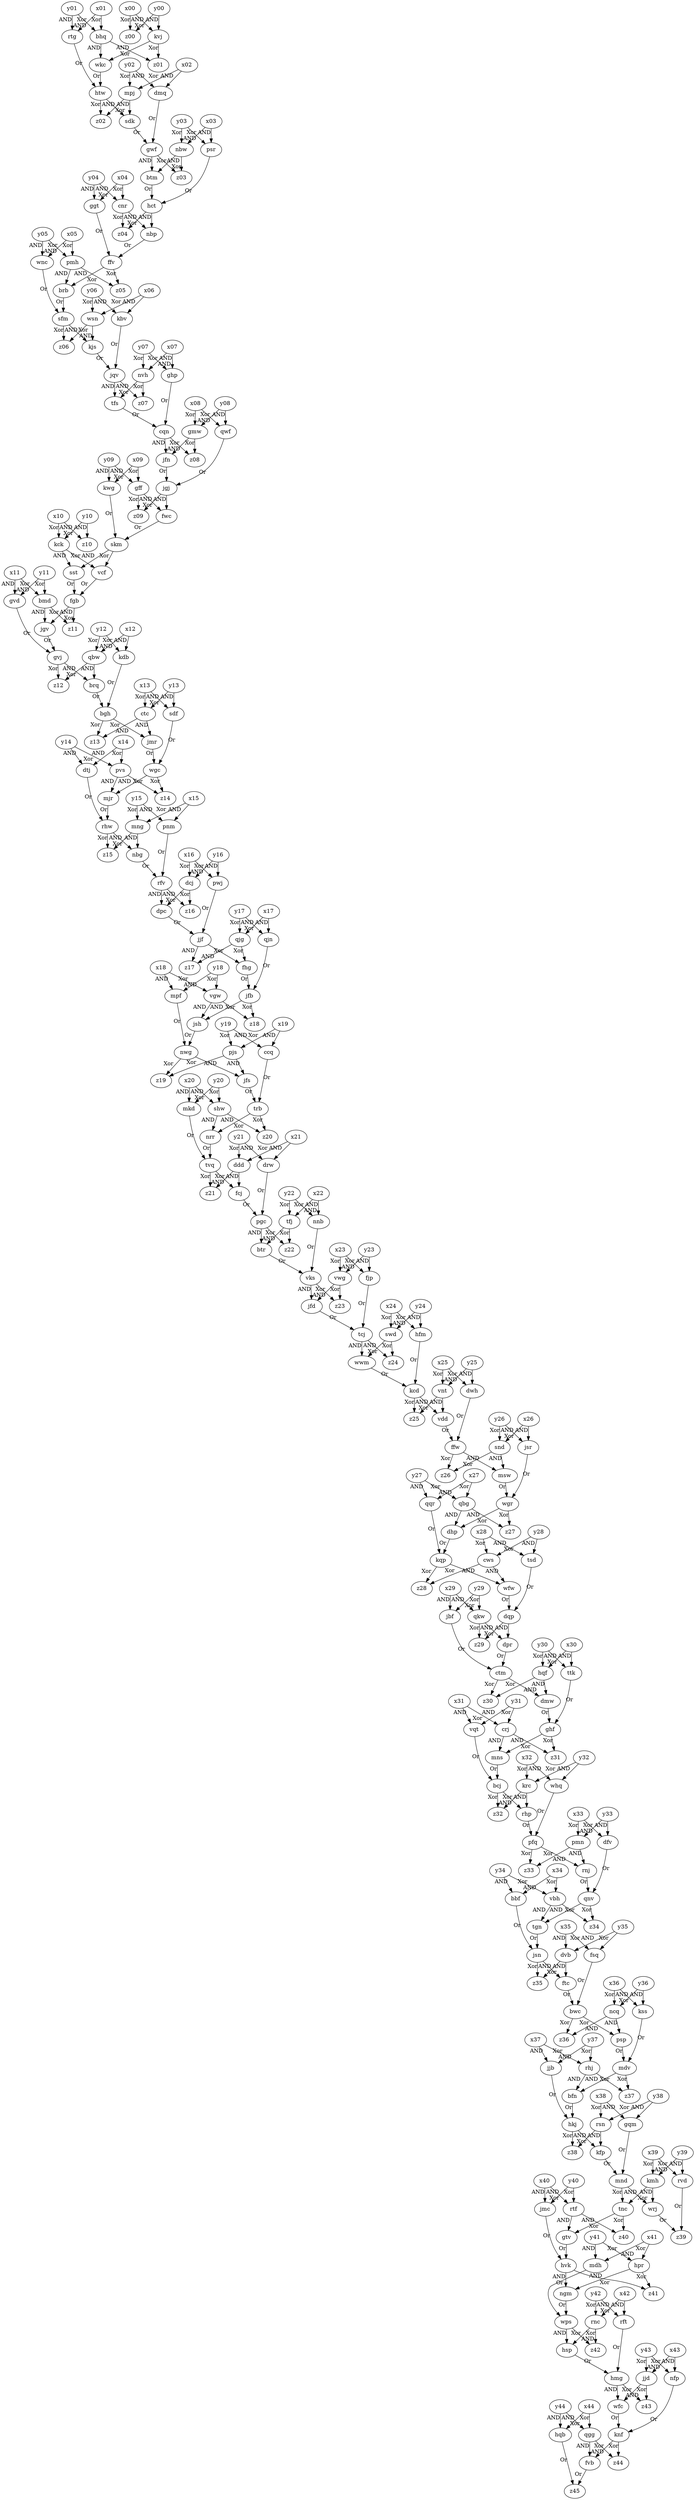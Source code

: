 digraph {
  hvk, hpr -> z41 [xlabel=Xor]
  y27, x27 -> qqr [xlabel=AND]
  sfm, wsn -> z06 [xlabel=Xor]
  fvb, hqb -> z45 [xlabel=Or]
  x15, y15 -> mng [xlabel=Xor]
  pvs, wgc -> mjr [xlabel=AND]
  dpc, pwj -> jjf [xlabel=Or]
  jsn, dvb -> ftc [xlabel=AND]
  x13, y13 -> sdf [xlabel=AND]
  dvb, jsn -> z35 [xlabel=Xor]
  rvd, wrj -> z39 [xlabel=Or]
  hmg, jjd -> z43 [xlabel=Xor]
  krc, bcj -> rhp [xlabel=AND]
  cnr, hct -> z04 [xlabel=Xor]
  tsd, wfw -> dqp [xlabel=Or]
  y35, x35 -> fsq [xlabel=Xor]
  x07, y07 -> nvh [xlabel=Xor]
  y23, x23 -> fjp [xlabel=AND]
  qjn, fhg -> jfb [xlabel=Or]
  x43, y43 -> jjd [xlabel=Xor]
  wps, rnc -> z42 [xlabel=Xor]
  qkw, dqp -> z29 [xlabel=Xor]
  x02, y02 -> dmq [xlabel=AND]
  qjg, jjf -> z17 [xlabel=AND]
  x20, y20 -> shw [xlabel=Xor]
  kwg, fwc -> skm [xlabel=Or]
  gmw, cqn -> z08 [xlabel=Xor]
  x19, y19 -> pjs [xlabel=Xor]
  x08, y08 -> qwf [xlabel=AND]
  wsn, sfm -> kjs [xlabel=AND]
  x00, y00 -> z00 [xlabel=Xor]
  brb, wnc -> sfm [xlabel=Or]
  x27, y27 -> qbg [xlabel=Xor]
  y19, x19 -> ccq [xlabel=AND]
  pmn, pfq -> rnj [xlabel=AND]
  x17, y17 -> qjg [xlabel=Xor]
  gvj, qbw -> brq [xlabel=AND]
  y28, x28 -> cws [xlabel=Xor]
  htw, mpj -> sdk [xlabel=AND]
  vks, vwg -> z23 [xlabel=Xor]
  y24, x24 -> swd [xlabel=Xor]
  qqr, dhp -> kqp [xlabel=Or]
  bgh, ctc -> z13 [xlabel=Xor]
  x09, y09 -> kwg [xlabel=AND]
  ctc, bgh -> jmr [xlabel=AND]
  crj, ghf -> mns [xlabel=AND]
  dcj, rfv -> z16 [xlabel=Xor]
  hfm, wwm -> kcd [xlabel=Or]
  hvk, hpr -> ngm [xlabel=AND]
  jjb, bfn -> hkj [xlabel=Or]
  qnv, vbh -> tgn [xlabel=AND]
  psp, kss -> mdv [xlabel=Or]
  y25, x25 -> dwh [xlabel=AND]
  y35, x35 -> dvb [xlabel=AND]
  y20, x20 -> mkd [xlabel=AND]
  qbw, gvj -> z12 [xlabel=Xor]
  y39, x39 -> rvd [xlabel=AND]
  ncq, bwc -> z36 [xlabel=Xor]
  bmd, fgb -> jgv [xlabel=AND]
  x03, y03 -> psr [xlabel=AND]
  btr, nnb -> vks [xlabel=Or]
  x37, y37 -> rhj [xlabel=Xor]
  y13, x13 -> ctc [xlabel=Xor]
  x06, y06 -> wsn [xlabel=Xor]
  rhp, whq -> pfq [xlabel=Or]
  jfb, vgw -> z18 [xlabel=Xor]
  kqp, cws -> wfw [xlabel=AND]
  x42, y42 -> rnc [xlabel=Xor]
  y05, x05 -> wnc [xlabel=AND]
  ggt, nbp -> ffv [xlabel=Or]
  ddd, tvq -> z21 [xlabel=Xor]
  x44, y44 -> qgg [xlabel=Xor]
  y31, x31 -> vqt [xlabel=AND]
  hkj, rsn -> z38 [xlabel=Xor]
  y38, x38 -> gqm [xlabel=AND]
  x30, y30 -> hqf [xlabel=Xor]
  dcj, rfv -> dpc [xlabel=AND]
  x06, y06 -> kbv [xlabel=AND]
  dqp, qkw -> dpr [xlabel=AND]
  x11, y11 -> bmd [xlabel=Xor]
  vgw, jfb -> jsh [xlabel=AND]
  x17, y17 -> qjn [xlabel=AND]
  y31, x31 -> crj [xlabel=Xor]
  gqm, kfp -> mnd [xlabel=Or]
  y40, x40 -> jmc [xlabel=AND]
  x10, y10 -> kck [xlabel=Xor]
  vqt, mns -> bcj [xlabel=Or]
  dmq, sdk -> gwf [xlabel=Or]
  ccq, jfs -> trb [xlabel=Or]
  kmh, mnd -> wrj [xlabel=AND]
  kmh, mnd -> tnc [xlabel=Xor]
  x10, y10 -> z10 [xlabel=AND]
  y16, x16 -> pwj [xlabel=AND]
  y00, x00 -> kvj [xlabel=AND]
  y26, x26 -> jsr [xlabel=AND]
  ctm, hqf -> z30 [xlabel=Xor]
  pjs, nwg -> jfs [xlabel=AND]
  x11, y11 -> gvd [xlabel=AND]
  tgn, bbf -> jsn [xlabel=Or]
  ctm, hqf -> dmw [xlabel=AND]
  krc, bcj -> z32 [xlabel=Xor]
  ftc, fsq -> bwc [xlabel=Or]
  fgb, bmd -> z11 [xlabel=Xor]
  nbw, gwf -> btm [xlabel=AND]
  hmg, jjd -> wfc [xlabel=AND]
  y28, x28 -> tsd [xlabel=AND]
  rhj, mdv -> z37 [xlabel=Xor]
  y36, x36 -> kss [xlabel=AND]
  mpf, jsh -> nwg [xlabel=Or]
  x36, y36 -> ncq [xlabel=Xor]
  rsn, hkj -> kfp [xlabel=AND]
  ffw, snd -> z26 [xlabel=Xor]
  y44, x44 -> hqb [xlabel=AND]
  y23, x23 -> vwg [xlabel=Xor]
  sst, vcf -> fgb [xlabel=Or]
  x04, y04 -> cnr [xlabel=Xor]
  jqv, nvh -> z07 [xlabel=Xor]
  nbg, pnm -> rfv [xlabel=Or]
  y16, x16 -> dcj [xlabel=Xor]
  jmr, sdf -> wgc [xlabel=Or]
  hsp, rft -> hmg [xlabel=Or]
  nvh, jqv -> tfs [xlabel=AND]
  x14, y14 -> dtj [xlabel=AND]
  kbv, kjs -> jqv [xlabel=Or]
  y32, x32 -> krc [xlabel=Xor]
  bwc, ncq -> psp [xlabel=AND]
  skm, kck -> sst [xlabel=AND]
  y42, x42 -> rft [xlabel=AND]
  psr, btm -> hct [xlabel=Or]
  tcj, swd -> wwm [xlabel=AND]
  x34, y34 -> vbh [xlabel=Xor]
  pmh, ffv -> z05 [xlabel=Xor]
  shw, trb -> z20 [xlabel=Xor]
  rtf, tnc -> gtv [xlabel=AND]
  cws, kqp -> z28 [xlabel=Xor]
  x22, y22 -> tfj [xlabel=Xor]
  y41, x41 -> mdh [xlabel=AND]
  tvq, ddd -> fcj [xlabel=AND]
  mkd, nrr -> tvq [xlabel=Or]
  x26, y26 -> snd [xlabel=Xor]
  mng, rhw -> nbg [xlabel=AND]
  x25, y25 -> vnt [xlabel=Xor]
  knf, qgg -> z44 [xlabel=Xor]
  ngm, mdh -> wps [xlabel=Or]
  y09, x09 -> gff [xlabel=Xor]
  x22, y22 -> nnb [xlabel=AND]
  ffw, snd -> msw [xlabel=AND]
  y04, x04 -> ggt [xlabel=AND]
  y41, x41 -> hpr [xlabel=Xor]
  pgc, tfj -> z22 [xlabel=Xor]
  y29, x29 -> jbf [xlabel=AND]
  y30, x30 -> ttk [xlabel=AND]
  ttk, dmw -> ghf [xlabel=Or]
  nbw, gwf -> z03 [xlabel=Xor]
  kvj, bhq -> wkc [xlabel=AND]
  knf, qgg -> fvb [xlabel=AND]
  x12, y12 -> qbw [xlabel=Xor]
  ghf, crj -> z31 [xlabel=Xor]
  x21, y21 -> drw [xlabel=AND]
  vnt, kcd -> vdd [xlabel=AND]
  nfp, wfc -> knf [xlabel=Or]
  x18, y18 -> mpf [xlabel=AND]
  x12, y12 -> kdb [xlabel=AND]
  x34, y34 -> bbf [xlabel=AND]
  fcj, drw -> pgc [xlabel=Or]
  y37, x37 -> jjb [xlabel=AND]
  dpr, jbf -> ctm [xlabel=Or]
  kdb, brq -> bgh [xlabel=Or]
  x40, y40 -> rtf [xlabel=Xor]
  mpj, htw -> z02 [xlabel=Xor]
  trb, shw -> nrr [xlabel=AND]
  y21, x21 -> ddd [xlabel=Xor]
  y08, x08 -> gmw [xlabel=Xor]
  jgv, gvd -> gvj [xlabel=Or]
  kcd, vnt -> z25 [xlabel=Xor]
  jgj, gff -> fwc [xlabel=AND]
  qnv, vbh -> z34 [xlabel=Xor]
  bhq, kvj -> z01 [xlabel=Xor]
  y39, x39 -> kmh [xlabel=Xor]
  jgj, gff -> z09 [xlabel=Xor]
  y01, x01 -> rtg [xlabel=AND]
  pmn, pfq -> z33 [xlabel=Xor]
  msw, jsr -> wgr [xlabel=Or]
  pgc, tfj -> btr [xlabel=AND]
  wgr, qbg -> dhp [xlabel=AND]
  y33, x33 -> dfv [xlabel=AND]
  y02, x02 -> mpj [xlabel=Xor]
  x14, y14 -> pvs [xlabel=Xor]
  rtf, tnc -> z40 [xlabel=Xor]
  jjf, qjg -> fhg [xlabel=Xor]
  vks, vwg -> jfd [xlabel=AND]
  dtj, mjr -> rhw [xlabel=Or]
  x38, y38 -> rsn [xlabel=Xor]
  tcj, swd -> z24 [xlabel=Xor]
  vdd, dwh -> ffw [xlabel=Or]
  ffv, pmh -> brb [xlabel=AND]
  cnr, hct -> nbp [xlabel=AND]
  y03, x03 -> nbw [xlabel=Xor]
  gtv, jmc -> hvk [xlabel=Or]
  y15, x15 -> pnm [xlabel=AND]
  y24, x24 -> hfm [xlabel=AND]
  rtg, wkc -> htw [xlabel=Or]
  y05, x05 -> pmh [xlabel=Xor]
  gmw, cqn -> jfn [xlabel=AND]
  rnc, wps -> hsp [xlabel=AND]
  jfd, fjp -> tcj [xlabel=Or]
  x29, y29 -> qkw [xlabel=Xor]
  y01, x01 -> bhq [xlabel=Xor]
  y07, x07 -> ghp [xlabel=AND]
  x33, y33 -> pmn [xlabel=Xor]
  pjs, nwg -> z19 [xlabel=Xor]
  x18, y18 -> vgw [xlabel=Xor]
  dfv, rnj -> qnv [xlabel=Or]
  qbg, wgr -> z27 [xlabel=Xor]
  kck, skm -> vcf [xlabel=Xor]
  rhj, mdv -> bfn [xlabel=AND]
  qwf, jfn -> jgj [xlabel=Or]
  mng, rhw -> z15 [xlabel=Xor]
  y32, x32 -> whq [xlabel=AND]
  x43, y43 -> nfp [xlabel=AND]
  pvs, wgc -> z14 [xlabel=Xor]
  ghp, tfs -> cqn [xlabel=Or]
}

